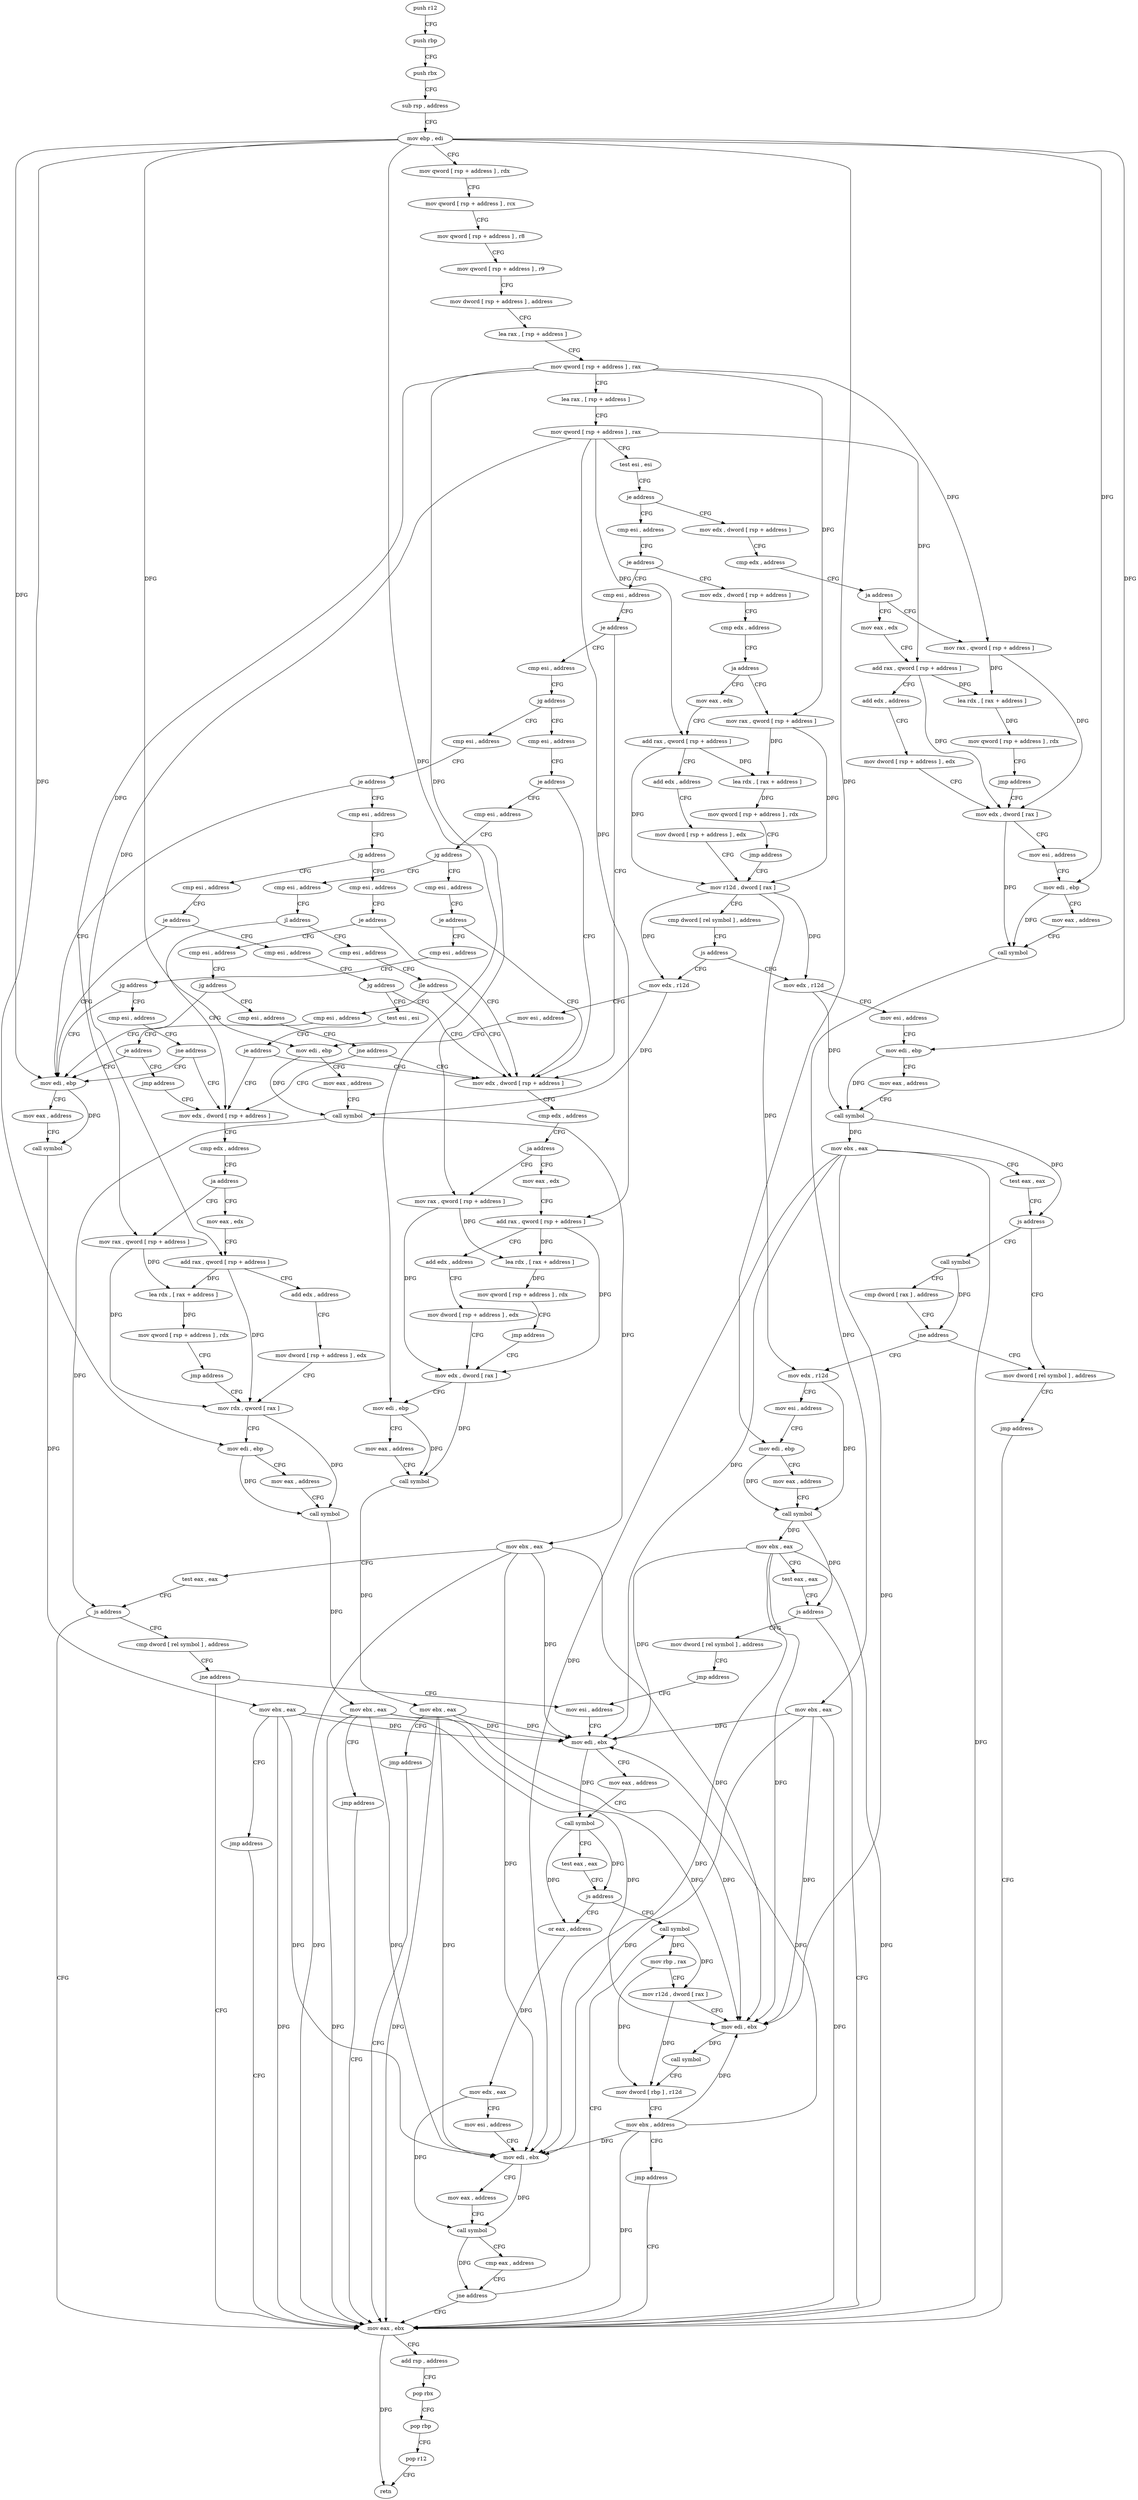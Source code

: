 digraph "func" {
"4265710" [label = "push r12" ]
"4265712" [label = "push rbp" ]
"4265713" [label = "push rbx" ]
"4265714" [label = "sub rsp , address" ]
"4265718" [label = "mov ebp , edi" ]
"4265720" [label = "mov qword [ rsp + address ] , rdx" ]
"4265725" [label = "mov qword [ rsp + address ] , rcx" ]
"4265730" [label = "mov qword [ rsp + address ] , r8" ]
"4265735" [label = "mov qword [ rsp + address ] , r9" ]
"4265740" [label = "mov dword [ rsp + address ] , address" ]
"4265748" [label = "lea rax , [ rsp + address ]" ]
"4265753" [label = "mov qword [ rsp + address ] , rax" ]
"4265758" [label = "lea rax , [ rsp + address ]" ]
"4265763" [label = "mov qword [ rsp + address ] , rax" ]
"4265768" [label = "test esi , esi" ]
"4265770" [label = "je address" ]
"4265892" [label = "mov edx , dword [ rsp + address ]" ]
"4265772" [label = "cmp esi , address" ]
"4265896" [label = "cmp edx , address" ]
"4265899" [label = "ja address" ]
"4265947" [label = "mov rax , qword [ rsp + address ]" ]
"4265901" [label = "mov eax , edx" ]
"4265778" [label = "je address" ]
"4265963" [label = "mov edx , dword [ rsp + address ]" ]
"4265784" [label = "cmp esi , address" ]
"4265952" [label = "lea rdx , [ rax + address ]" ]
"4265956" [label = "mov qword [ rsp + address ] , rdx" ]
"4265961" [label = "jmp address" ]
"4265915" [label = "mov edx , dword [ rax ]" ]
"4265903" [label = "add rax , qword [ rsp + address ]" ]
"4265908" [label = "add edx , address" ]
"4265911" [label = "mov dword [ rsp + address ] , edx" ]
"4265967" [label = "cmp edx , address" ]
"4265970" [label = "ja address" ]
"4266036" [label = "mov rax , qword [ rsp + address ]" ]
"4265972" [label = "mov eax , edx" ]
"4265787" [label = "je address" ]
"4266250" [label = "mov edx , dword [ rsp + address ]" ]
"4265793" [label = "cmp esi , address" ]
"4265917" [label = "mov esi , address" ]
"4265922" [label = "mov edi , ebp" ]
"4265924" [label = "mov eax , address" ]
"4265929" [label = "call symbol" ]
"4265934" [label = "mov ebx , eax" ]
"4265936" [label = "mov eax , ebx" ]
"4266041" [label = "lea rdx , [ rax + address ]" ]
"4266045" [label = "mov qword [ rsp + address ] , rdx" ]
"4266050" [label = "jmp address" ]
"4265986" [label = "mov r12d , dword [ rax ]" ]
"4265974" [label = "add rax , qword [ rsp + address ]" ]
"4265979" [label = "add edx , address" ]
"4265982" [label = "mov dword [ rsp + address ] , edx" ]
"4266254" [label = "cmp edx , address" ]
"4266257" [label = "ja address" ]
"4266391" [label = "mov rax , qword [ rsp + address ]" ]
"4266263" [label = "mov eax , edx" ]
"4265796" [label = "jg address" ]
"4266298" [label = "cmp esi , address" ]
"4265802" [label = "cmp esi , address" ]
"4265989" [label = "cmp dword [ rel symbol ] , address" ]
"4265996" [label = "js address" ]
"4266104" [label = "mov edx , r12d" ]
"4265998" [label = "mov edx , r12d" ]
"4266107" [label = "mov esi , address" ]
"4266112" [label = "mov edi , ebp" ]
"4266114" [label = "mov eax , address" ]
"4266119" [label = "call symbol" ]
"4266124" [label = "mov ebx , eax" ]
"4266126" [label = "test eax , eax" ]
"4266128" [label = "js address" ]
"4266134" [label = "cmp dword [ rel symbol ] , address" ]
"4266001" [label = "mov esi , address" ]
"4266006" [label = "mov edi , ebp" ]
"4266008" [label = "mov eax , address" ]
"4266013" [label = "call symbol" ]
"4266018" [label = "mov ebx , eax" ]
"4266020" [label = "test eax , eax" ]
"4266022" [label = "js address" ]
"4266052" [label = "call symbol" ]
"4266024" [label = "mov dword [ rel symbol ] , address" ]
"4266396" [label = "lea rdx , [ rax + address ]" ]
"4266400" [label = "mov qword [ rsp + address ] , rdx" ]
"4266405" [label = "jmp address" ]
"4266277" [label = "mov edx , dword [ rax ]" ]
"4266265" [label = "add rax , qword [ rsp + address ]" ]
"4266270" [label = "add edx , address" ]
"4266273" [label = "mov dword [ rsp + address ] , edx" ]
"4266304" [label = "je address" ]
"4266306" [label = "cmp esi , address" ]
"4265805" [label = "je address" ]
"4266339" [label = "mov edi , ebp" ]
"4265811" [label = "cmp esi , address" ]
"4265938" [label = "add rsp , address" ]
"4265942" [label = "pop rbx" ]
"4265943" [label = "pop rbp" ]
"4265944" [label = "pop r12" ]
"4265946" [label = "retn" ]
"4266141" [label = "jne address" ]
"4266147" [label = "mov esi , address" ]
"4266057" [label = "cmp dword [ rax ] , address" ]
"4266060" [label = "jne address" ]
"4266062" [label = "mov edx , r12d" ]
"4266034" [label = "jmp address" ]
"4266279" [label = "mov edi , ebp" ]
"4266281" [label = "mov eax , address" ]
"4266286" [label = "call symbol" ]
"4266291" [label = "mov ebx , eax" ]
"4266293" [label = "jmp address" ]
"4266312" [label = "jg address" ]
"4266358" [label = "cmp esi , address" ]
"4266314" [label = "cmp esi , address" ]
"4266341" [label = "mov eax , address" ]
"4266346" [label = "call symbol" ]
"4266351" [label = "mov ebx , eax" ]
"4266353" [label = "jmp address" ]
"4265814" [label = "jg address" ]
"4266231" [label = "cmp esi , address" ]
"4265820" [label = "cmp esi , address" ]
"4266152" [label = "mov edi , ebx" ]
"4266154" [label = "mov eax , address" ]
"4266159" [label = "call symbol" ]
"4266164" [label = "test eax , eax" ]
"4266166" [label = "js address" ]
"4266199" [label = "call symbol" ]
"4266168" [label = "or eax , address" ]
"4266065" [label = "mov esi , address" ]
"4266070" [label = "mov edi , ebp" ]
"4266072" [label = "mov eax , address" ]
"4266077" [label = "call symbol" ]
"4266082" [label = "mov ebx , eax" ]
"4266084" [label = "test eax , eax" ]
"4266086" [label = "js address" ]
"4266092" [label = "mov dword [ rel symbol ] , address" ]
"4266364" [label = "jl address" ]
"4265846" [label = "mov edx , dword [ rsp + address ]" ]
"4266370" [label = "cmp esi , address" ]
"4266320" [label = "je address" ]
"4266322" [label = "cmp esi , address" ]
"4266234" [label = "je address" ]
"4266236" [label = "cmp esi , address" ]
"4265823" [label = "je address" ]
"4265829" [label = "cmp esi , address" ]
"4266204" [label = "mov rbp , rax" ]
"4266207" [label = "mov r12d , dword [ rax ]" ]
"4266210" [label = "mov edi , ebx" ]
"4266212" [label = "call symbol" ]
"4266217" [label = "mov dword [ rbp ] , r12d" ]
"4266221" [label = "mov ebx , address" ]
"4266226" [label = "jmp address" ]
"4266171" [label = "mov edx , eax" ]
"4266173" [label = "mov esi , address" ]
"4266178" [label = "mov edi , ebx" ]
"4266180" [label = "mov eax , address" ]
"4266185" [label = "call symbol" ]
"4266190" [label = "cmp eax , address" ]
"4266193" [label = "jne address" ]
"4266102" [label = "jmp address" ]
"4265850" [label = "cmp edx , address" ]
"4265853" [label = "ja address" ]
"4266410" [label = "mov rax , qword [ rsp + address ]" ]
"4265859" [label = "mov eax , edx" ]
"4266376" [label = "jle address" ]
"4266378" [label = "cmp esi , address" ]
"4266328" [label = "jg address" ]
"4266330" [label = "cmp esi , address" ]
"4266239" [label = "jg address" ]
"4266241" [label = "cmp esi , address" ]
"4265832" [label = "jg address" ]
"4265838" [label = "test esi , esi" ]
"4266415" [label = "lea rdx , [ rax + address ]" ]
"4266419" [label = "mov qword [ rsp + address ] , rdx" ]
"4266424" [label = "jmp address" ]
"4265873" [label = "mov rdx , qword [ rax ]" ]
"4265861" [label = "add rax , qword [ rsp + address ]" ]
"4265866" [label = "add edx , address" ]
"4265869" [label = "mov dword [ rsp + address ] , edx" ]
"4266384" [label = "je address" ]
"4266386" [label = "jmp address" ]
"4266333" [label = "jne address" ]
"4266244" [label = "jne address" ]
"4265840" [label = "je address" ]
"4265876" [label = "mov edi , ebp" ]
"4265878" [label = "mov eax , address" ]
"4265883" [label = "call symbol" ]
"4265888" [label = "mov ebx , eax" ]
"4265890" [label = "jmp address" ]
"4265710" -> "4265712" [ label = "CFG" ]
"4265712" -> "4265713" [ label = "CFG" ]
"4265713" -> "4265714" [ label = "CFG" ]
"4265714" -> "4265718" [ label = "CFG" ]
"4265718" -> "4265720" [ label = "CFG" ]
"4265718" -> "4265922" [ label = "DFG" ]
"4265718" -> "4266112" [ label = "DFG" ]
"4265718" -> "4266006" [ label = "DFG" ]
"4265718" -> "4266279" [ label = "DFG" ]
"4265718" -> "4266339" [ label = "DFG" ]
"4265718" -> "4266070" [ label = "DFG" ]
"4265718" -> "4265876" [ label = "DFG" ]
"4265720" -> "4265725" [ label = "CFG" ]
"4265725" -> "4265730" [ label = "CFG" ]
"4265730" -> "4265735" [ label = "CFG" ]
"4265735" -> "4265740" [ label = "CFG" ]
"4265740" -> "4265748" [ label = "CFG" ]
"4265748" -> "4265753" [ label = "CFG" ]
"4265753" -> "4265758" [ label = "CFG" ]
"4265753" -> "4265947" [ label = "DFG" ]
"4265753" -> "4266036" [ label = "DFG" ]
"4265753" -> "4266391" [ label = "DFG" ]
"4265753" -> "4266410" [ label = "DFG" ]
"4265758" -> "4265763" [ label = "CFG" ]
"4265763" -> "4265768" [ label = "CFG" ]
"4265763" -> "4265903" [ label = "DFG" ]
"4265763" -> "4265974" [ label = "DFG" ]
"4265763" -> "4266265" [ label = "DFG" ]
"4265763" -> "4265861" [ label = "DFG" ]
"4265768" -> "4265770" [ label = "CFG" ]
"4265770" -> "4265892" [ label = "CFG" ]
"4265770" -> "4265772" [ label = "CFG" ]
"4265892" -> "4265896" [ label = "CFG" ]
"4265772" -> "4265778" [ label = "CFG" ]
"4265896" -> "4265899" [ label = "CFG" ]
"4265899" -> "4265947" [ label = "CFG" ]
"4265899" -> "4265901" [ label = "CFG" ]
"4265947" -> "4265952" [ label = "DFG" ]
"4265947" -> "4265915" [ label = "DFG" ]
"4265901" -> "4265903" [ label = "CFG" ]
"4265778" -> "4265963" [ label = "CFG" ]
"4265778" -> "4265784" [ label = "CFG" ]
"4265963" -> "4265967" [ label = "CFG" ]
"4265784" -> "4265787" [ label = "CFG" ]
"4265952" -> "4265956" [ label = "DFG" ]
"4265956" -> "4265961" [ label = "CFG" ]
"4265961" -> "4265915" [ label = "CFG" ]
"4265915" -> "4265917" [ label = "CFG" ]
"4265915" -> "4265929" [ label = "DFG" ]
"4265903" -> "4265908" [ label = "CFG" ]
"4265903" -> "4265952" [ label = "DFG" ]
"4265903" -> "4265915" [ label = "DFG" ]
"4265908" -> "4265911" [ label = "CFG" ]
"4265911" -> "4265915" [ label = "CFG" ]
"4265967" -> "4265970" [ label = "CFG" ]
"4265970" -> "4266036" [ label = "CFG" ]
"4265970" -> "4265972" [ label = "CFG" ]
"4266036" -> "4266041" [ label = "DFG" ]
"4266036" -> "4265986" [ label = "DFG" ]
"4265972" -> "4265974" [ label = "CFG" ]
"4265787" -> "4266250" [ label = "CFG" ]
"4265787" -> "4265793" [ label = "CFG" ]
"4266250" -> "4266254" [ label = "CFG" ]
"4265793" -> "4265796" [ label = "CFG" ]
"4265917" -> "4265922" [ label = "CFG" ]
"4265922" -> "4265924" [ label = "CFG" ]
"4265922" -> "4265929" [ label = "DFG" ]
"4265924" -> "4265929" [ label = "CFG" ]
"4265929" -> "4265934" [ label = "DFG" ]
"4265934" -> "4265936" [ label = "DFG" ]
"4265934" -> "4266152" [ label = "DFG" ]
"4265934" -> "4266210" [ label = "DFG" ]
"4265934" -> "4266178" [ label = "DFG" ]
"4265936" -> "4265938" [ label = "CFG" ]
"4265936" -> "4265946" [ label = "DFG" ]
"4266041" -> "4266045" [ label = "DFG" ]
"4266045" -> "4266050" [ label = "CFG" ]
"4266050" -> "4265986" [ label = "CFG" ]
"4265986" -> "4265989" [ label = "CFG" ]
"4265986" -> "4266104" [ label = "DFG" ]
"4265986" -> "4265998" [ label = "DFG" ]
"4265986" -> "4266062" [ label = "DFG" ]
"4265974" -> "4265979" [ label = "CFG" ]
"4265974" -> "4266041" [ label = "DFG" ]
"4265974" -> "4265986" [ label = "DFG" ]
"4265979" -> "4265982" [ label = "CFG" ]
"4265982" -> "4265986" [ label = "CFG" ]
"4266254" -> "4266257" [ label = "CFG" ]
"4266257" -> "4266391" [ label = "CFG" ]
"4266257" -> "4266263" [ label = "CFG" ]
"4266391" -> "4266396" [ label = "DFG" ]
"4266391" -> "4266277" [ label = "DFG" ]
"4266263" -> "4266265" [ label = "CFG" ]
"4265796" -> "4266298" [ label = "CFG" ]
"4265796" -> "4265802" [ label = "CFG" ]
"4266298" -> "4266304" [ label = "CFG" ]
"4265802" -> "4265805" [ label = "CFG" ]
"4265989" -> "4265996" [ label = "CFG" ]
"4265996" -> "4266104" [ label = "CFG" ]
"4265996" -> "4265998" [ label = "CFG" ]
"4266104" -> "4266107" [ label = "CFG" ]
"4266104" -> "4266119" [ label = "DFG" ]
"4265998" -> "4266001" [ label = "CFG" ]
"4265998" -> "4266013" [ label = "DFG" ]
"4266107" -> "4266112" [ label = "CFG" ]
"4266112" -> "4266114" [ label = "CFG" ]
"4266112" -> "4266119" [ label = "DFG" ]
"4266114" -> "4266119" [ label = "CFG" ]
"4266119" -> "4266124" [ label = "DFG" ]
"4266119" -> "4266128" [ label = "DFG" ]
"4266124" -> "4266126" [ label = "CFG" ]
"4266124" -> "4265936" [ label = "DFG" ]
"4266124" -> "4266152" [ label = "DFG" ]
"4266124" -> "4266210" [ label = "DFG" ]
"4266124" -> "4266178" [ label = "DFG" ]
"4266126" -> "4266128" [ label = "CFG" ]
"4266128" -> "4265936" [ label = "CFG" ]
"4266128" -> "4266134" [ label = "CFG" ]
"4266134" -> "4266141" [ label = "CFG" ]
"4266001" -> "4266006" [ label = "CFG" ]
"4266006" -> "4266008" [ label = "CFG" ]
"4266006" -> "4266013" [ label = "DFG" ]
"4266008" -> "4266013" [ label = "CFG" ]
"4266013" -> "4266018" [ label = "DFG" ]
"4266013" -> "4266022" [ label = "DFG" ]
"4266018" -> "4266020" [ label = "CFG" ]
"4266018" -> "4265936" [ label = "DFG" ]
"4266018" -> "4266152" [ label = "DFG" ]
"4266018" -> "4266210" [ label = "DFG" ]
"4266018" -> "4266178" [ label = "DFG" ]
"4266020" -> "4266022" [ label = "CFG" ]
"4266022" -> "4266052" [ label = "CFG" ]
"4266022" -> "4266024" [ label = "CFG" ]
"4266052" -> "4266057" [ label = "CFG" ]
"4266052" -> "4266060" [ label = "DFG" ]
"4266024" -> "4266034" [ label = "CFG" ]
"4266396" -> "4266400" [ label = "DFG" ]
"4266400" -> "4266405" [ label = "CFG" ]
"4266405" -> "4266277" [ label = "CFG" ]
"4266277" -> "4266279" [ label = "CFG" ]
"4266277" -> "4266286" [ label = "DFG" ]
"4266265" -> "4266270" [ label = "CFG" ]
"4266265" -> "4266396" [ label = "DFG" ]
"4266265" -> "4266277" [ label = "DFG" ]
"4266270" -> "4266273" [ label = "CFG" ]
"4266273" -> "4266277" [ label = "CFG" ]
"4266304" -> "4266250" [ label = "CFG" ]
"4266304" -> "4266306" [ label = "CFG" ]
"4266306" -> "4266312" [ label = "CFG" ]
"4265805" -> "4266339" [ label = "CFG" ]
"4265805" -> "4265811" [ label = "CFG" ]
"4266339" -> "4266341" [ label = "CFG" ]
"4266339" -> "4266346" [ label = "DFG" ]
"4265811" -> "4265814" [ label = "CFG" ]
"4265938" -> "4265942" [ label = "CFG" ]
"4265942" -> "4265943" [ label = "CFG" ]
"4265943" -> "4265944" [ label = "CFG" ]
"4265944" -> "4265946" [ label = "CFG" ]
"4266141" -> "4265936" [ label = "CFG" ]
"4266141" -> "4266147" [ label = "CFG" ]
"4266147" -> "4266152" [ label = "CFG" ]
"4266057" -> "4266060" [ label = "CFG" ]
"4266060" -> "4266024" [ label = "CFG" ]
"4266060" -> "4266062" [ label = "CFG" ]
"4266062" -> "4266065" [ label = "CFG" ]
"4266062" -> "4266077" [ label = "DFG" ]
"4266034" -> "4265936" [ label = "CFG" ]
"4266279" -> "4266281" [ label = "CFG" ]
"4266279" -> "4266286" [ label = "DFG" ]
"4266281" -> "4266286" [ label = "CFG" ]
"4266286" -> "4266291" [ label = "DFG" ]
"4266291" -> "4266293" [ label = "CFG" ]
"4266291" -> "4265936" [ label = "DFG" ]
"4266291" -> "4266152" [ label = "DFG" ]
"4266291" -> "4266210" [ label = "DFG" ]
"4266291" -> "4266178" [ label = "DFG" ]
"4266293" -> "4265936" [ label = "CFG" ]
"4266312" -> "4266358" [ label = "CFG" ]
"4266312" -> "4266314" [ label = "CFG" ]
"4266358" -> "4266364" [ label = "CFG" ]
"4266314" -> "4266320" [ label = "CFG" ]
"4266341" -> "4266346" [ label = "CFG" ]
"4266346" -> "4266351" [ label = "DFG" ]
"4266351" -> "4266353" [ label = "CFG" ]
"4266351" -> "4265936" [ label = "DFG" ]
"4266351" -> "4266152" [ label = "DFG" ]
"4266351" -> "4266210" [ label = "DFG" ]
"4266351" -> "4266178" [ label = "DFG" ]
"4266353" -> "4265936" [ label = "CFG" ]
"4265814" -> "4266231" [ label = "CFG" ]
"4265814" -> "4265820" [ label = "CFG" ]
"4266231" -> "4266234" [ label = "CFG" ]
"4265820" -> "4265823" [ label = "CFG" ]
"4266152" -> "4266154" [ label = "CFG" ]
"4266152" -> "4266159" [ label = "DFG" ]
"4266154" -> "4266159" [ label = "CFG" ]
"4266159" -> "4266164" [ label = "CFG" ]
"4266159" -> "4266166" [ label = "DFG" ]
"4266159" -> "4266168" [ label = "DFG" ]
"4266164" -> "4266166" [ label = "CFG" ]
"4266166" -> "4266199" [ label = "CFG" ]
"4266166" -> "4266168" [ label = "CFG" ]
"4266199" -> "4266204" [ label = "DFG" ]
"4266199" -> "4266207" [ label = "DFG" ]
"4266168" -> "4266171" [ label = "DFG" ]
"4266065" -> "4266070" [ label = "CFG" ]
"4266070" -> "4266072" [ label = "CFG" ]
"4266070" -> "4266077" [ label = "DFG" ]
"4266072" -> "4266077" [ label = "CFG" ]
"4266077" -> "4266082" [ label = "DFG" ]
"4266077" -> "4266086" [ label = "DFG" ]
"4266082" -> "4266084" [ label = "CFG" ]
"4266082" -> "4265936" [ label = "DFG" ]
"4266082" -> "4266152" [ label = "DFG" ]
"4266082" -> "4266210" [ label = "DFG" ]
"4266082" -> "4266178" [ label = "DFG" ]
"4266084" -> "4266086" [ label = "CFG" ]
"4266086" -> "4265936" [ label = "CFG" ]
"4266086" -> "4266092" [ label = "CFG" ]
"4266092" -> "4266102" [ label = "CFG" ]
"4266364" -> "4265846" [ label = "CFG" ]
"4266364" -> "4266370" [ label = "CFG" ]
"4265846" -> "4265850" [ label = "CFG" ]
"4266370" -> "4266376" [ label = "CFG" ]
"4266320" -> "4266250" [ label = "CFG" ]
"4266320" -> "4266322" [ label = "CFG" ]
"4266322" -> "4266328" [ label = "CFG" ]
"4266234" -> "4266250" [ label = "CFG" ]
"4266234" -> "4266236" [ label = "CFG" ]
"4266236" -> "4266239" [ label = "CFG" ]
"4265823" -> "4266339" [ label = "CFG" ]
"4265823" -> "4265829" [ label = "CFG" ]
"4265829" -> "4265832" [ label = "CFG" ]
"4266204" -> "4266207" [ label = "CFG" ]
"4266204" -> "4266217" [ label = "DFG" ]
"4266207" -> "4266210" [ label = "CFG" ]
"4266207" -> "4266217" [ label = "DFG" ]
"4266210" -> "4266212" [ label = "DFG" ]
"4266212" -> "4266217" [ label = "CFG" ]
"4266217" -> "4266221" [ label = "CFG" ]
"4266221" -> "4266226" [ label = "CFG" ]
"4266221" -> "4265936" [ label = "DFG" ]
"4266221" -> "4266152" [ label = "DFG" ]
"4266221" -> "4266210" [ label = "DFG" ]
"4266221" -> "4266178" [ label = "DFG" ]
"4266226" -> "4265936" [ label = "CFG" ]
"4266171" -> "4266173" [ label = "CFG" ]
"4266171" -> "4266185" [ label = "DFG" ]
"4266173" -> "4266178" [ label = "CFG" ]
"4266178" -> "4266180" [ label = "CFG" ]
"4266178" -> "4266185" [ label = "DFG" ]
"4266180" -> "4266185" [ label = "CFG" ]
"4266185" -> "4266190" [ label = "CFG" ]
"4266185" -> "4266193" [ label = "DFG" ]
"4266190" -> "4266193" [ label = "CFG" ]
"4266193" -> "4265936" [ label = "CFG" ]
"4266193" -> "4266199" [ label = "CFG" ]
"4266102" -> "4266147" [ label = "CFG" ]
"4265850" -> "4265853" [ label = "CFG" ]
"4265853" -> "4266410" [ label = "CFG" ]
"4265853" -> "4265859" [ label = "CFG" ]
"4266410" -> "4266415" [ label = "DFG" ]
"4266410" -> "4265873" [ label = "DFG" ]
"4265859" -> "4265861" [ label = "CFG" ]
"4266376" -> "4266250" [ label = "CFG" ]
"4266376" -> "4266378" [ label = "CFG" ]
"4266378" -> "4266384" [ label = "CFG" ]
"4266328" -> "4266339" [ label = "CFG" ]
"4266328" -> "4266330" [ label = "CFG" ]
"4266330" -> "4266333" [ label = "CFG" ]
"4266239" -> "4266339" [ label = "CFG" ]
"4266239" -> "4266241" [ label = "CFG" ]
"4266241" -> "4266244" [ label = "CFG" ]
"4265832" -> "4266250" [ label = "CFG" ]
"4265832" -> "4265838" [ label = "CFG" ]
"4265838" -> "4265840" [ label = "CFG" ]
"4266415" -> "4266419" [ label = "DFG" ]
"4266419" -> "4266424" [ label = "CFG" ]
"4266424" -> "4265873" [ label = "CFG" ]
"4265873" -> "4265876" [ label = "CFG" ]
"4265873" -> "4265883" [ label = "DFG" ]
"4265861" -> "4265866" [ label = "CFG" ]
"4265861" -> "4266415" [ label = "DFG" ]
"4265861" -> "4265873" [ label = "DFG" ]
"4265866" -> "4265869" [ label = "CFG" ]
"4265869" -> "4265873" [ label = "CFG" ]
"4266384" -> "4266339" [ label = "CFG" ]
"4266384" -> "4266386" [ label = "CFG" ]
"4266386" -> "4265846" [ label = "CFG" ]
"4266333" -> "4265846" [ label = "CFG" ]
"4266333" -> "4266339" [ label = "CFG" ]
"4266244" -> "4265846" [ label = "CFG" ]
"4266244" -> "4266250" [ label = "CFG" ]
"4265840" -> "4266250" [ label = "CFG" ]
"4265840" -> "4265846" [ label = "CFG" ]
"4265876" -> "4265878" [ label = "CFG" ]
"4265876" -> "4265883" [ label = "DFG" ]
"4265878" -> "4265883" [ label = "CFG" ]
"4265883" -> "4265888" [ label = "DFG" ]
"4265888" -> "4265890" [ label = "CFG" ]
"4265888" -> "4265936" [ label = "DFG" ]
"4265888" -> "4266152" [ label = "DFG" ]
"4265888" -> "4266210" [ label = "DFG" ]
"4265888" -> "4266178" [ label = "DFG" ]
"4265890" -> "4265936" [ label = "CFG" ]
}
